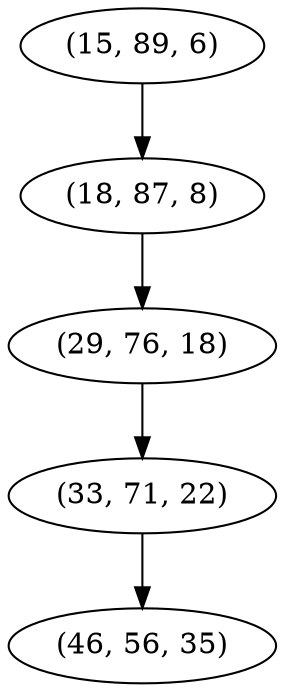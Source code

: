 digraph tree {
    "(15, 89, 6)";
    "(18, 87, 8)";
    "(29, 76, 18)";
    "(33, 71, 22)";
    "(46, 56, 35)";
    "(15, 89, 6)" -> "(18, 87, 8)";
    "(18, 87, 8)" -> "(29, 76, 18)";
    "(29, 76, 18)" -> "(33, 71, 22)";
    "(33, 71, 22)" -> "(46, 56, 35)";
}

